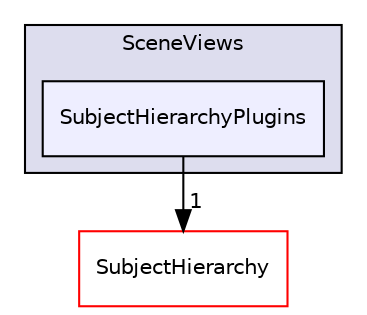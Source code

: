 digraph "Modules/Loadable/SceneViews/SubjectHierarchyPlugins" {
  bgcolor=transparent;
  compound=true
  node [ fontsize="10", fontname="Helvetica"];
  edge [ labelfontsize="10", labelfontname="Helvetica"];
  subgraph clusterdir_2921f6b5e1ce8b017d145ba5f6d36ad5 {
    graph [ bgcolor="#ddddee", pencolor="black", label="SceneViews" fontname="Helvetica", fontsize="10", URL="dir_2921f6b5e1ce8b017d145ba5f6d36ad5.html"]
  dir_615068c93afd80f294ba05a6ce7dffb1 [shape=box, label="SubjectHierarchyPlugins", style="filled", fillcolor="#eeeeff", pencolor="black", URL="dir_615068c93afd80f294ba05a6ce7dffb1.html"];
  }
  dir_1694c2d71873d62d036e188d77c435ae [shape=box label="SubjectHierarchy" color="red" URL="dir_1694c2d71873d62d036e188d77c435ae.html"];
  dir_615068c93afd80f294ba05a6ce7dffb1->dir_1694c2d71873d62d036e188d77c435ae [headlabel="1", labeldistance=1.5 headhref="dir_000091_000102.html"];
}
